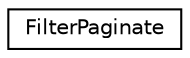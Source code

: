 digraph "类继承关系图"
{
 // INTERACTIVE_SVG=YES
 // LATEX_PDF_SIZE
  edge [fontname="Helvetica",fontsize="10",labelfontname="Helvetica",labelfontsize="10"];
  node [fontname="Helvetica",fontsize="10",shape=record];
  rankdir="LR";
  Node0 [label="FilterPaginate",height=0.2,width=0.4,color="black", fillcolor="white", style="filled",URL="$d4/d28/class_filter_paginate.html",tooltip="The implementation of the \"paginate\" filter"];
}
